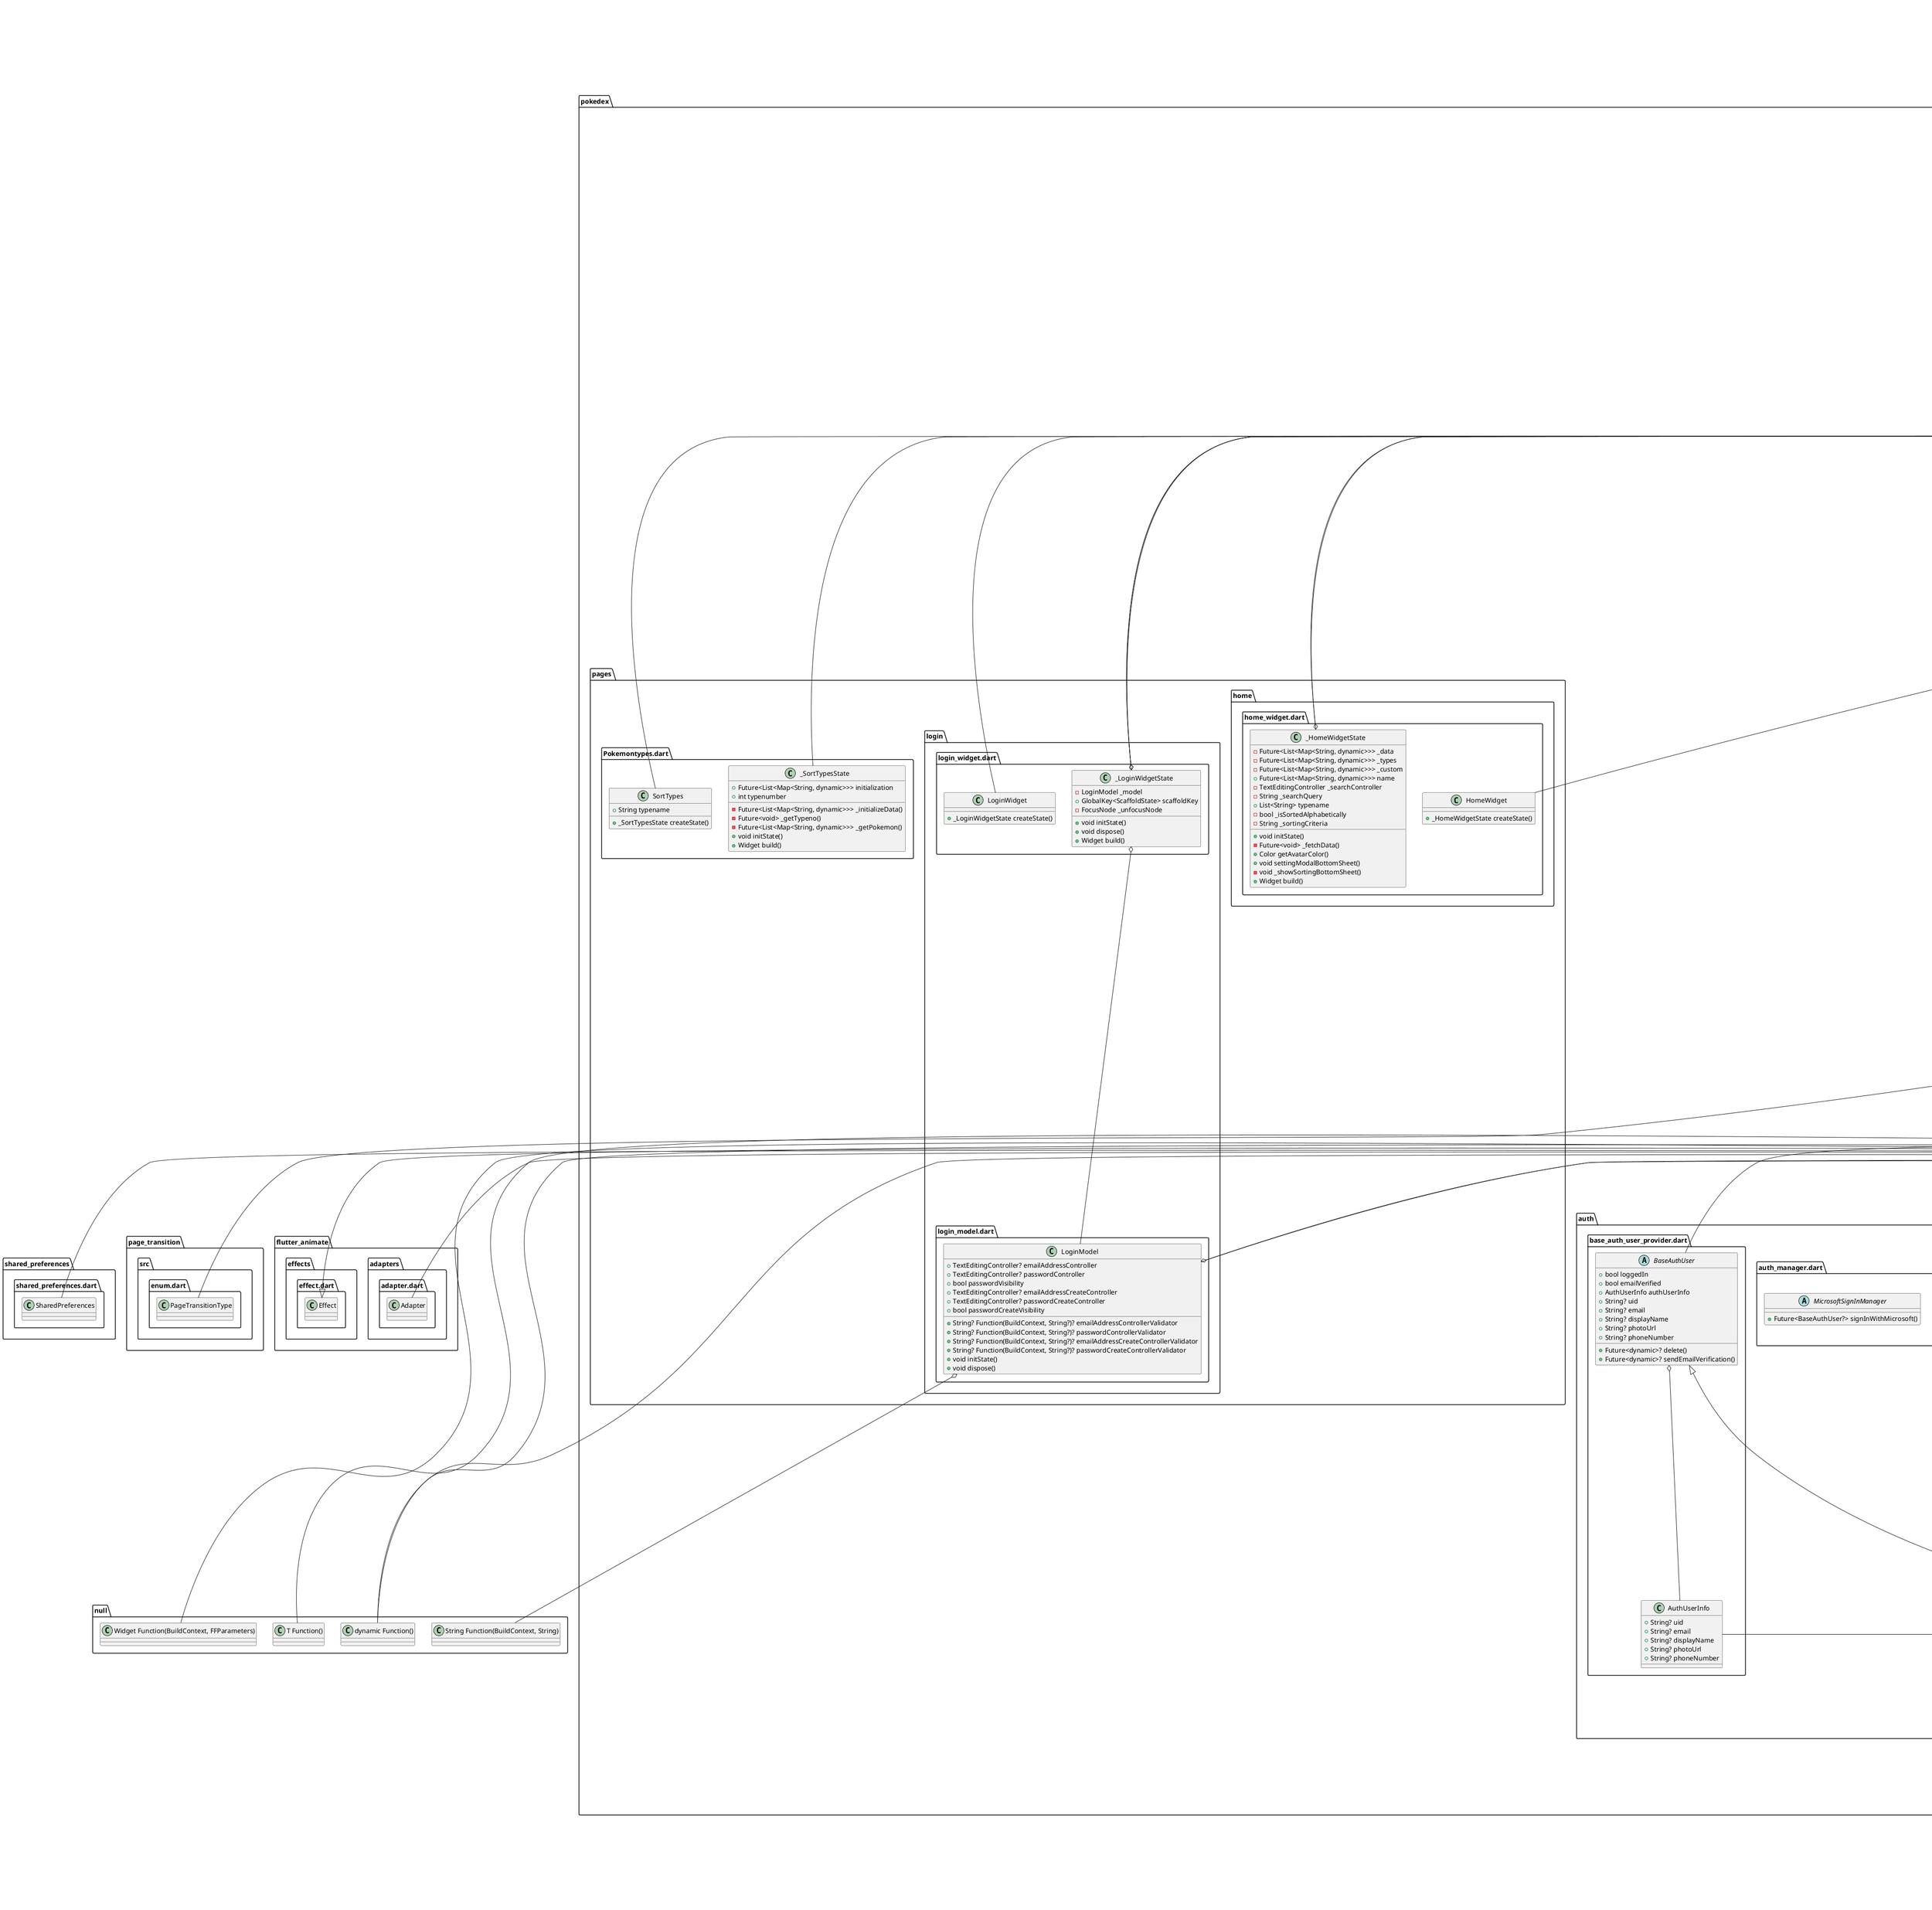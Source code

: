 @startuml
set namespaceSeparator ::

abstract class "pokedex::auth::auth_manager.dart::AuthManager" {
  +Future<dynamic> signOut()
  +Future<dynamic> deleteUser()
  +Future<dynamic> resetPassword()
  +Future<dynamic> sendEmailVerification()
}

abstract class "pokedex::auth::auth_manager.dart::EmailSignInManager" {    
  +Future<BaseAuthUser?> signInWithEmail()
  +Future<BaseAuthUser?> createAccountWithEmail()
}

abstract class "pokedex::auth::auth_manager.dart::AnonymousSignInManager" {
  +Future<BaseAuthUser?> signInAnonymously()
}

abstract class "pokedex::auth::auth_manager.dart::AppleSignInManager" {    
  +Future<BaseAuthUser?> signInWithApple()
}

abstract class "pokedex::auth::auth_manager.dart::GoogleSignInManager" {
  +Future<BaseAuthUser?> signInWithGoogle()
}

abstract class "pokedex::auth::auth_manager.dart::JwtSignInManager" {
  +Future<BaseAuthUser?> signInWithJwtToken()
}

abstract class "pokedex::auth::auth_manager.dart::PhoneSignInManager" {
  +Future<dynamic> beginPhoneAuth()
  +Future<dynamic> verifySmsCode()
}

abstract class "pokedex::auth::auth_manager.dart::FacebookSignInManager" {
  +Future<BaseAuthUser?> signInWithFacebook()
}

abstract class "pokedex::auth::auth_manager.dart::MicrosoftSignInManager" {
  +Future<BaseAuthUser?> signInWithMicrosoft()
}

class "pokedex::auth::base_auth_user_provider.dart::AuthUserInfo" {
  +String? uid
  +String? email
  +String? displayName
  +String? photoUrl
  +String? phoneNumber
}

abstract class "pokedex::auth::base_auth_user_provider.dart::BaseAuthUser" {
  +bool loggedIn
  +bool emailVerified
  +AuthUserInfo authUserInfo
  +String? uid
  +String? email
  +String? displayName
  +String? photoUrl
  +String? phoneNumber
  +Future<dynamic>? delete()
  +Future<dynamic>? sendEmailVerification()
}

"pokedex::auth::base_auth_user_provider.dart::BaseAuthUser" o-- "pokedex::auth::base_auth_user_provider.dart::AuthUserInfo"

class "pokedex::auth::firebase_auth::firebase_auth_manager.dart::FirebaseAuthManager" {
  -String? _phoneAuthVerificationCode
  -ConfirmationResult? _webPhoneAuthConfirmationResult
  +Future<dynamic> signOut()
  +Future<dynamic> deleteUser()
  +Future<dynamic> resetPassword()
  +Future<BaseAuthUser?> signInWithEmail()
  +Future<BaseAuthUser?> createAccountWithEmail()
  +Future<BaseAuthUser?> signInAnonymously()
  +Future<BaseAuthUser?> signInWithApple()
  +Future<BaseAuthUser?> signInWithGoogle()
  +Future<BaseAuthUser?> signInWithJwtToken()
  +Future<dynamic> beginPhoneAuth()
  +Future<dynamic> verifySmsCode()
  -Future<BaseAuthUser?> _signInOrCreateAccount()
}

"pokedex::auth::firebase_auth::firebase_auth_manager.dart::FirebaseAuthManager" o-- "firebase_auth::firebase_auth.dart::ConfirmationResult"
"pokedex::auth::auth_manager.dart::AuthManager" <|-- "pokedex::auth::firebase_auth::firebase_auth_manager.dart::FirebaseAuthManager"
"pokedex::auth::auth_manager.dart::EmailSignInManager" <|-- "pokedex::auth::firebase_auth::firebase_auth_manager.dart::FirebaseAuthManager"
"pokedex::auth::auth_manager.dart::AnonymousSignInManager" <|-- "pokedex::auth::firebase_auth::firebase_auth_manager.dart::FirebaseAuthManager"
"pokedex::auth::auth_manager.dart::AppleSignInManager" <|-- "pokedex::auth::firebase_auth::firebase_auth_manager.dart::FirebaseAuthManager"
"pokedex::auth::auth_manager.dart::GoogleSignInManager" <|-- "pokedex::auth::firebase_auth::firebase_auth_manager.dart::FirebaseAuthManager"
"pokedex::auth::auth_manager.dart::JwtSignInManager" <|-- "pokedex::auth::firebase_auth::firebase_auth_manager.dart::FirebaseAuthManager"
"pokedex::auth::auth_manager.dart::PhoneSignInManager" <|-- "pokedex::auth::firebase_auth::firebase_auth_manager.dart::FirebaseAuthManager"

class "pokedex::auth::firebase_auth::firebase_user_provider.dart::PokedexFirebaseUser" {
  +User? user
  +bool loggedIn
  +AuthUserInfo authUserInfo
  +bool emailVerified
  +Future<dynamic>? delete()
  +Future<dynamic>? sendEmailVerification()
  {static} +BaseAuthUser fromUserCredential()
  {static} +BaseAuthUser fromFirebaseUser()
}

"pokedex::auth::firebase_auth::firebase_user_provider.dart::PokedexFirebaseUser" o-- "firebase_auth::firebase_auth.dart::User"
"pokedex::auth::firebase_auth::firebase_user_provider.dart::PokedexFirebaseUser" o-- "pokedex::auth::base_auth_user_provider.dart::AuthUserInfo"
"pokedex::auth::base_auth_user_provider.dart::BaseAuthUser" <|-- "pokedex::auth::firebase_auth::firebase_user_provider.dart::PokedexFirebaseUser"

class "pokedex::backend::backend.dart::FFFirestorePage" {
  +List<T> data
  +Stream<List<T>>? dataStream
  +QueryDocumentSnapshot<Object?>? nextPageMarker
}

"pokedex::backend::backend.dart::FFFirestorePage" o-- "dart::async::Stream<List<T>>"
"pokedex::backend::backend.dart::FFFirestorePage" o-- "cloud_firestore::cloud_firestore.dart::QueryDocumentSnapshot<Object>"

abstract class "pokedex::backend::schema::pokedex_record.dart::PokedexRecord" {
  {static} +Serializer<PokedexRecord> serializer
  +String? email
  +String? displayName
  +String? photoUrl
  +String? uid
  +DateTime? createdTime
  +String? phoneNumber
  +DateTime? editedTime
  +String? bio
  +String? userName
  +DocumentReference<Object?>? ffRef
  +DocumentReference<Object?> reference
  {static} +CollectionReference<Object?> collection
  {static} -void _initializeBuilder()
  {static} +Stream<PokedexRecord> getDocument()
  {static} +Future<PokedexRecord> getDocumentOnce()
  {static} +PokedexRecord getDocumentFromData()
}

"pokedex::backend::schema::pokedex_record.dart::PokedexRecord" o-- "built_value::serializer.dart::Serializer<PokedexRecord>"
"pokedex::backend::schema::pokedex_record.dart::PokedexRecord" o-- "cloud_firestore::cloud_firestore.dart::DocumentReference<Object>"
"pokedex::backend::schema::pokedex_record.dart::PokedexRecord" o-- "cloud_firestore::cloud_firestore.dart::CollectionReference<Object>"
"built_value::built_value.dart::Built" <|-- "pokedex::backend::schema::pokedex_record.dart::PokedexRecord"

class "pokedex::backend::schema::pokedex_record.dart::_$PokedexRecordSerializer" {
  +Iterable<Type> types
  +String wireName
  +Iterable<Object?> serialize()
  +PokedexRecord deserialize()
}

"built_value::serializer.dart::StructuredSerializer" <|-- "pokedex::backend::schema::pokedex_record.dart::_$PokedexRecordSerializer"

class "pokedex::backend::schema::pokedex_record.dart::_$PokedexRecord" {
  +String? email
  +String? displayName
  +String? photoUrl
  +String? uid
  +DateTime? createdTime
  +String? phoneNumber
  +DateTime? editedTime
  +String? bio
  +String? userName
  +DocumentReference<Object?>? ffRef
  +int hashCode
  +PokedexRecord rebuild()
  +PokedexRecordBuilder toBuilder()
  +bool ==()
  +String toString()
}

"pokedex::backend::schema::pokedex_record.dart::_$PokedexRecord" o-- "cloud_firestore::cloud_firestore.dart::DocumentReference<Object>"
"pokedex::backend::schema::pokedex_record.dart::PokedexRecord" <|-- "pokedex::backend::schema::pokedex_record.dart::_$PokedexRecord"

class "pokedex::backend::schema::pokedex_record.dart::PokedexRecordBuilder" {
  -_$PokedexRecord? _$v
  -String? _email
  -String? _displayName
  -String? _photoUrl
  -String? _uid
  -DateTime? _createdTime
  -String? _phoneNumber
  -DateTime? _editedTime
  -String? _bio
  -String? _userName
  -DocumentReference<Object?>? _ffRef
  +String? email
  +String? displayName
  +String? photoUrl
  +String? uid
  +DateTime? createdTime
  +String? phoneNumber
  +DateTime? editedTime
  +String? bio
  +String? userName
  +DocumentReference<Object?>? ffRef
  -PokedexRecordBuilder _$this
  +void replace()
  +void update()
  +PokedexRecord build()
  -_$PokedexRecord _build()
}

"pokedex::backend::schema::pokedex_record.dart::PokedexRecordBuilder" o-- "pokedex::backend::schema::pokedex_record.dart::_$PokedexRecord"
"pokedex::backend::schema::pokedex_record.dart::PokedexRecordBuilder" o-- "cloud_firestore::cloud_firestore.dart::DocumentReference<Object>"
"pokedex::backend::schema::pokedex_record.dart::PokedexRecordBuilder" o-- "pokedex::backend::schema::pokedex_record.dart::PokedexRecordBuilder"
"built_value::built_value.dart::Builder" <|-- "pokedex::backend::schema::pokedex_record.dart::PokedexRecordBuilder"

class "pokedex::backend::schema::serializers.dart::DocumentReferenceSerializer" {
  +bool structured
  +Iterable<Type> types
  +String wireName
  +Object serialize()
  +DocumentReference<Object?> deserialize()
}

"built_value::serializer.dart::PrimitiveSerializer" <|-- "pokedex::backend::schema::serializers.dart::DocumentReferenceSerializer"

class "pokedex::backend::schema::serializers.dart::DateTimeSerializer" {
  +Iterable<Type> types
  +String wireName
  +Object serialize()
  +DateTime deserialize()
}

"built_value::serializer.dart::PrimitiveSerializer" <|-- "pokedex::backend::schema::serializers.dart::DateTimeSerializer"

class "pokedex::backend::schema::serializers.dart::LatLngSerializer" {
  +bool structured
  +Iterable<Type> types
  +String wireName
  +Object serialize()
  +LatLng deserialize()
}

"built_value::serializer.dart::PrimitiveSerializer" <|-- "pokedex::backend::schema::serializers.dart::LatLngSerializer"

class "pokedex::backend::schema::serializers.dart::FirestoreUtilData" {
  +Map<String, dynamic> fieldValues
  +bool clearUnsetFields
  +bool create
  +bool delete
  {static} +String name
}

class "pokedex::backend::schema::serializers.dart::FirestoreUtilDataSerializer" {
  +bool structured
  +Iterable<Type> types
  +String wireName
  +Object serialize()
  +FirestoreUtilData deserialize()
}

"built_value::serializer.dart::PrimitiveSerializer" <|-- "pokedex::backend::schema::serializers.dart::FirestoreUtilDataSerializer"

class "pokedex::backend::schema::serializers.dart::ColorSerializer" {
  +Iterable<Type> types
  +String wireName
  +Object serialize()
  +Color deserialize()
}

"built_value::serializer.dart::PrimitiveSerializer" <|-- "pokedex::backend::schema::serializers.dart::ColorSerializer"

class "pokedex::flutter_flow::flutter_flow_animations.dart::AnimationInfo" {
  +AnimationTrigger trigger
  +List<Effect<dynamic>> effects
  +bool applyInitialState
  +bool loop
  +bool reverse
  +Adapter adapter
  +AnimationController controller
}

"pokedex::flutter_flow::flutter_flow_animations.dart::AnimationInfo" o-- "pokedex::flutter_flow::flutter_flow_animations.dart::AnimationTrigger"
"pokedex::flutter_flow::flutter_flow_animations.dart::AnimationInfo" o-- "flutter_animate::adapters::adapter.dart::Adapter"
"pokedex::flutter_flow::flutter_flow_animations.dart::AnimationInfo" o-- "flutter::src::animation::animation_controller.dart::AnimationController"

class "pokedex::flutter_flow::flutter_flow_animations.dart::TiltEffect" {
  +Widget build()
}

"flutter_animate::effects::effect.dart::Effect" <|-- "pokedex::flutter_flow::flutter_flow_animations.dart::TiltEffect"

class "pokedex::flutter_flow::flutter_flow_animations.dart::AnimationTrigger" {
  +int index
  {static} +List<AnimationTrigger> values
  {static} +AnimationTrigger onPageLoad
  {static} +AnimationTrigger onActionTrigger
}

"pokedex::flutter_flow::flutter_flow_animations.dart::AnimationTrigger" o-- "pokedex::flutter_flow::flutter_flow_animations.dart::AnimationTrigger"
"dart::core::Enum" <|-- "pokedex::flutter_flow::flutter_flow_animations.dart::AnimationTrigger"

class "pokedex::flutter_flow::flutter_flow_icon_button.dart::FlutterFlowIconButton" {
  +Widget icon
  +double? borderRadius
  +double? buttonSize
  +Color? fillColor
  +Color? disabledColor
  +Color? disabledIconColor
  +Color? hoverColor
  +Color? hoverIconColor
  +Color? borderColor
  +double? borderWidth
  +bool showLoadingIndicator
  +dynamic Function()? onPressed
  +State<FlutterFlowIconButton> createState()
}

"pokedex::flutter_flow::flutter_flow_icon_button.dart::FlutterFlowIconButton" o-- "flutter::src::widgets::framework.dart::Widget"
"pokedex::flutter_flow::flutter_flow_icon_button.dart::FlutterFlowIconButton" o-- "dart::ui::Color"
"pokedex::flutter_flow::flutter_flow_icon_button.dart::FlutterFlowIconButton" o-- "null::dynamic Function()"
"flutter::src::widgets::framework.dart::StatefulWidget" <|-- "pokedex::flutter_flow::flutter_flow_icon_button.dart::FlutterFlowIconButton"

class "pokedex::flutter_flow::flutter_flow_icon_button.dart::_FlutterFlowIconButtonState" {
  +bool loading
  +double? iconSize
  +Color? iconColor
  +Widget effectiveIcon
  +void initState()
  +void didUpdateWidget()
  -void _updateIcon()
  +Widget build()
}

"pokedex::flutter_flow::flutter_flow_icon_button.dart::_FlutterFlowIconButtonState" o-- "dart::ui::Color"
"pokedex::flutter_flow::flutter_flow_icon_button.dart::_FlutterFlowIconButtonState" o-- "flutter::src::widgets::framework.dart::Widget"
"flutter::src::widgets::framework.dart::State" <|-- "pokedex::flutter_flow::flutter_flow_icon_button.dart::_FlutterFlowIconButtonState"

abstract class "pokedex::flutter_flow::flutter_flow_model.dart::FlutterFlowModel" {
  -bool _isInitialized
  +bool disposeOnWidgetDisposal
  +bool updateOnChange
  -void Function() _updateCallback
  +void initState()
  -void _init()
  +void dispose()
  +void maybeDispose()
  +void onUpdate()
  +FlutterFlowModel setOnUpdate()
  +void updatePage()
}

"pokedex::flutter_flow::flutter_flow_model.dart::FlutterFlowModel" o-- "dart::ui::void Function()"

class "pokedex::flutter_flow::flutter_flow_model.dart::FlutterFlowDynamicModels" {
  +T Function() defaultBuilder
  -Map<String, T> _childrenModels
  -Map<String, int> _childrenIndexes
  -Set<String>? _activeKeys
  +T getModel()
  +List<S> getValues()
  +S? getValueAtIndex()
  +S? getValueForKey()
  +void dispose()
  -void _updateActiveKeys()
}

"pokedex::flutter_flow::flutter_flow_model.dart::FlutterFlowDynamicModels" o-- "null::T Function()"

abstract class "pokedex::flutter_flow::flutter_flow_theme.dart::FlutterFlowTheme" {
  +Color primary
  +Color secondary
  +Color tertiary
  +Color alternate
  +Color primaryText
  +Color secondaryText
  +Color primaryBackground
  +Color secondaryBackground
  +Color accent1
  +Color accent2
  +Color accent3
  +Color accent4
  +Color success
  +Color warning
  +Color error
  +Color info
  +Color primaryBtnText
  +Color lineColor
  {static} +ThemeMode themeMode
  +Color primaryColor
  +Color secondaryColor
  +Color tertiaryColor
  +String title1Family
  +TextStyle title1
  +String title2Family
  +TextStyle title2
  +String title3Family
  +TextStyle title3
  +String subtitle1Family
  +TextStyle subtitle1
  +String subtitle2Family
  +TextStyle subtitle2
  +String bodyText1Family
  +TextStyle bodyText1
  +String bodyText2Family
  +TextStyle bodyText2
  +String displayLargeFamily
  +TextStyle displayLarge
  +String displayMediumFamily
  +TextStyle displayMedium
  +String displaySmallFamily
  +TextStyle displaySmall
  +String headlineLargeFamily
  +TextStyle headlineLarge
  +String headlineMediumFamily
  +TextStyle headlineMedium
  +String headlineSmallFamily
  +TextStyle headlineSmall
  +String titleLargeFamily
  +TextStyle titleLarge
  +String titleMediumFamily
  +TextStyle titleMedium
  +String titleSmallFamily
  +TextStyle titleSmall
  +String labelLargeFamily
  +TextStyle labelLarge
  +String labelMediumFamily
  +TextStyle labelMedium
  +String labelSmallFamily
  +TextStyle labelSmall
  +String bodyLargeFamily
  +TextStyle bodyLarge
  +String bodyMediumFamily
  +TextStyle bodyMedium
  +String bodySmallFamily
  +TextStyle bodySmall
  +Typography typography
  {static} +Future<dynamic> initialize()
  {static} +void saveThemeMode()
  {static} +FlutterFlowTheme of()
}

"pokedex::flutter_flow::flutter_flow_theme.dart::FlutterFlowTheme" o-- "dart::ui::Color"
"pokedex::flutter_flow::flutter_flow_theme.dart::FlutterFlowTheme" o-- "flutter::src::material::app.dart::ThemeMode"
"pokedex::flutter_flow::flutter_flow_theme.dart::FlutterFlowTheme" o-- "flutter::src::painting::text_style.dart::TextStyle"
"pokedex::flutter_flow::flutter_flow_theme.dart::FlutterFlowTheme" o-- "pokedex::flutter_flow::flutter_flow_theme.dart::Typography"

class "pokedex::flutter_flow::flutter_flow_theme.dart::LightModeTheme" {
  +Color primary
  +Color secondary
  +Color tertiary
  +Color alternate
  +Color primaryText
  +Color secondaryText
  +Color primaryBackground
  +Color secondaryBackground
  +Color accent1
  +Color accent2
  +Color accent3
  +Color accent4
  +Color success
  +Color warning
  +Color error
  +Color info
  +Color primaryBtnText
  +Color lineColor
  +Color primaryColor
  +Color secondaryColor
  +Color tertiaryColor
}

"pokedex::flutter_flow::flutter_flow_theme.dart::LightModeTheme" o-- "dart::ui::Color"
"pokedex::flutter_flow::flutter_flow_theme.dart::FlutterFlowTheme" <|-- "pokedex::flutter_flow::flutter_flow_theme.dart::LightModeTheme"

abstract class "pokedex::flutter_flow::flutter_flow_theme.dart::Typography" {
  +String displayLargeFamily
  +TextStyle displayLarge
  +String displayMediumFamily
  +TextStyle displayMedium
  +String displaySmallFamily
  +TextStyle displaySmall
  +String headlineLargeFamily
  +TextStyle headlineLarge
  +String headlineMediumFamily
  +TextStyle headlineMedium
  +String headlineSmallFamily
  +TextStyle headlineSmall
  +String titleLargeFamily
  +TextStyle titleLarge
  +String titleMediumFamily
  +TextStyle titleMedium
  +String titleSmallFamily
  +TextStyle titleSmall
  +String labelLargeFamily
  +TextStyle labelLarge
  +String labelMediumFamily
  +TextStyle labelMedium
  +String labelSmallFamily
  +TextStyle labelSmall
  +String bodyLargeFamily
  +TextStyle bodyLarge
  +String bodyMediumFamily
  +TextStyle bodyMedium
  +String bodySmallFamily
  +TextStyle bodySmall
}

"pokedex::flutter_flow::flutter_flow_theme.dart::Typography" o-- "flutter::src::painting::text_style.dart::TextStyle"

class "pokedex::flutter_flow::flutter_flow_theme.dart::ThemeTypography" {
  +FlutterFlowTheme theme
  +String displayLargeFamily
  +TextStyle displayLarge
  +String displayMediumFamily
  +TextStyle displayMedium
  +String displaySmallFamily
  +TextStyle displaySmall
  +String headlineLargeFamily
  +TextStyle headlineLarge
  +String headlineMediumFamily
  +TextStyle headlineMedium
  +String headlineSmallFamily
  +TextStyle headlineSmall
  +String titleLargeFamily
  +TextStyle titleLarge
  +String titleMediumFamily
  +TextStyle titleMedium
  +String titleSmallFamily
  +TextStyle titleSmall
  +String labelLargeFamily
  +TextStyle labelLarge
  +String labelMediumFamily
  +TextStyle labelMedium
  +String labelSmallFamily
  +TextStyle labelSmall
  +String bodyLargeFamily
  +TextStyle bodyLarge
  +String bodyMediumFamily
  +TextStyle bodyMedium
  +String bodySmallFamily
  +TextStyle bodySmall
}

"pokedex::flutter_flow::flutter_flow_theme.dart::ThemeTypography" o-- "pokedex::flutter_flow::flutter_flow_theme.dart::FlutterFlowTheme"
"pokedex::flutter_flow::flutter_flow_theme.dart::ThemeTypography" o-- "flutter::src::painting::text_style.dart::TextStyle"
"pokedex::flutter_flow::flutter_flow_theme.dart::Typography" <|-- "pokedex::flutter_flow::flutter_flow_theme.dart::ThemeTypography"

class "pokedex::flutter_flow::flutter_flow_theme.dart::DarkModeTheme" {
  +Color primary
  +Color secondary
  +Color tertiary
  +Color alternate
  +Color primaryText
  +Color secondaryText
  +Color primaryBackground
  +Color secondaryBackground
  +Color accent1
  +Color accent2
  +Color accent3
  +Color accent4
  +Color success
  +Color warning
  +Color error
  +Color info
  +Color primaryBtnText
  +Color lineColor
  +Color primaryColor
  +Color secondaryColor
  +Color tertiaryColor
}

"pokedex::flutter_flow::flutter_flow_theme.dart::DarkModeTheme" o-- "dart::ui::Color"
"pokedex::flutter_flow::flutter_flow_theme.dart::FlutterFlowTheme" <|-- "pokedex::flutter_flow::flutter_flow_theme.dart::DarkModeTheme"

class "pokedex::flutter_flow::flutter_flow_util.dart::FormatType" {
  +int index
  {static} +List<FormatType> values
  {static} +FormatType decimal
  {static} +FormatType percent
  {static} +FormatType scientific
  {static} +FormatType compact
  {static} +FormatType compactLong
  {static} +FormatType custom
}

"pokedex::flutter_flow::flutter_flow_util.dart::FormatType" o-- "pokedex::flutter_flow::flutter_flow_util.dart::FormatType"
"dart::core::Enum" <|-- "pokedex::flutter_flow::flutter_flow_util.dart::FormatType"

class "pokedex::flutter_flow::flutter_flow_util.dart::DecimalType" {
  +int index
  {static} +List<DecimalType> values
  {static} +DecimalType automatic
  {static} +DecimalType periodDecimal
  {static} +DecimalType commaDecimal
}

"pokedex::flutter_flow::flutter_flow_util.dart::DecimalType" o-- "pokedex::flutter_flow::flutter_flow_util.dart::DecimalType"
"dart::core::Enum" <|-- "pokedex::flutter_flow::flutter_flow_util.dart::DecimalType"

class "pokedex::flutter_flow::flutter_flow_widgets.dart::FFButtonOptions" {
  +TextStyle? textStyle
  +double? elevation
  +double? height
  +double? width
  +EdgeInsetsGeometry? padding
  +Color? color
  +Color? disabledColor
  +Color? disabledTextColor
  +Color? splashColor
  +double? iconSize
  +Color? iconColor
  +EdgeInsetsGeometry? iconPadding
  +BorderRadius? borderRadius
  +BorderSide? borderSide
  +Color? hoverColor
  +BorderSide? hoverBorderSide
  +Color? hoverTextColor
  +double? hoverElevation
}

"pokedex::flutter_flow::flutter_flow_widgets.dart::FFButtonOptions" o-- "flutter::src::painting::text_style.dart::TextStyle"
"pokedex::flutter_flow::flutter_flow_widgets.dart::FFButtonOptions" o-- "flutter::src::painting::edge_insets.dart::EdgeInsetsGeometry"
"pokedex::flutter_flow::flutter_flow_widgets.dart::FFButtonOptions" o-- "dart::ui::Color"
"pokedex::flutter_flow::flutter_flow_widgets.dart::FFButtonOptions" o-- "flutter::src::painting::border_radius.dart::BorderRadius"
"pokedex::flutter_flow::flutter_flow_widgets.dart::FFButtonOptions" o-- "flutter::src::painting::borders.dart::BorderSide"

class "pokedex::flutter_flow::flutter_flow_widgets.dart::FFButtonWidget" {
  +String text
  +Widget? icon
  +IconData? iconData
  +dynamic Function()? onPressed
  +FFButtonOptions options
  +bool showLoadingIndicator
  +State<FFButtonWidget> createState()
}

"pokedex::flutter_flow::flutter_flow_widgets.dart::FFButtonWidget" o-- "flutter::src::widgets::framework.dart::Widget"
"pokedex::flutter_flow::flutter_flow_widgets.dart::FFButtonWidget" o-- "flutter::src::widgets::icon_data.dart::IconData"
"pokedex::flutter_flow::flutter_flow_widgets.dart::FFButtonWidget" o-- "null::dynamic Function()"
"pokedex::flutter_flow::flutter_flow_widgets.dart::FFButtonWidget" o-- "pokedex::flutter_flow::flutter_flow_widgets.dart::FFButtonOptions"
"flutter::src::widgets::framework.dart::StatefulWidget" <|-- "pokedex::flutter_flow::flutter_flow_widgets.dart::FFButtonWidget"

class "pokedex::flutter_flow::flutter_flow_widgets.dart::_FFButtonWidgetState" {
  +bool loading
  +Widget build()
}

"flutter::src::widgets::framework.dart::State" <|-- "pokedex::flutter_flow::flutter_flow_widgets.dart::_FFButtonWidgetState"

class "pokedex::flutter_flow::form_field_controller.dart::FormFieldController" {
  +T? initialValue
  +void reset()
}

"flutter::src::foundation::change_notifier.dart::ValueNotifier" <|-- "pokedex::flutter_flow::form_field_controller.dart::FormFieldController"

class "pokedex::flutter_flow::internationalization.dart::FFLocalizations" {
  +Locale locale
  {static} -SharedPreferences _prefs
  {static} -Set<String> _languagesWithShortCode
  +String languageCode
  +String? languageShortCode
  +int languageIndex
  {static} +FFLocalizations of()
  {static} +List<String> languages()
  {static} +Future<dynamic> initialize()
  {static} +Future<dynamic> storeLocale()
  {static} +Locale? getStoredLocale()
  +String getText()
  +String getVariableText()
}

"pokedex::flutter_flow::internationalization.dart::FFLocalizations" o-- "dart::ui::Locale"
"pokedex::flutter_flow::internationalization.dart::FFLocalizations" o-- "shared_preferences::shared_preferences.dart::SharedPreferences"

class "pokedex::flutter_flow::internationalization.dart::FFLocalizationsDelegate" {
  +bool isSupported()
  +Future<FFLocalizations> load()
  +bool shouldReload()
}

"flutter::src::widgets::localizations.dart::LocalizationsDelegate" <|-- "pokedex::flutter_flow::internationalization.dart::FFLocalizationsDelegate"

class "pokedex::flutter_flow::keep_alive_wrapper.dart::KeepAliveWidgetWrapper" {
  +Widget Function(BuildContext) builder
  +State<KeepAliveWidgetWrapper> createState()
}

"pokedex::flutter_flow::keep_alive_wrapper.dart::KeepAliveWidgetWrapper" o-- "flutter::src::widgets::framework.dart::Widget Function(BuildContext)"
"flutter::src::widgets::framework.dart::StatefulWidget" <|-- "pokedex::flutter_flow::keep_alive_wrapper.dart::KeepAliveWidgetWrapper"

class "pokedex::flutter_flow::keep_alive_wrapper.dart::_KeepAliveWidgetWrapperState" {
  +bool wantKeepAlive
  +Widget build()
}

"flutter::src::widgets::framework.dart::State" <|-- "pokedex::flutter_flow::keep_alive_wrapper.dart::_KeepAliveWidgetWrapperState"
"flutter::src::widgets::automatic_keep_alive.dart::AutomaticKeepAliveClientMixin" <|-- "pokedex::flutter_flow::keep_alive_wrapper.dart::_KeepAliveWidgetWrapperState"

class "pokedex::flutter_flow::lat_lng.dart::LatLng" {
  +double latitude
  +double longitude
  +int hashCode
  +String toString()
  +String serialize()
  +bool ==()
}

class "pokedex::flutter_flow::nav::nav.dart::AppStateNotifier" {
  +BaseAuthUser? initialUser
  +BaseAuthUser? user
  +bool showSplashImage
  -String? _redirectLocation
  +bool notifyOnAuthChange
  +bool loading
  +bool loggedIn
  +bool initiallyLoggedIn
  +bool shouldRedirect
  +String getRedirectLocation()
  +bool hasRedirect()
  +void setRedirectLocationIfUnset()
  +void clearRedirectLocation()
  +void updateNotifyOnAuthChange()
  +void update()
  +void stopShowingSplashImage()
}

"pokedex::flutter_flow::nav::nav.dart::AppStateNotifier" o-- "pokedex::auth::base_auth_user_provider.dart::BaseAuthUser"
"flutter::src::foundation::change_notifier.dart::ChangeNotifier" <|-- "pokedex::flutter_flow::nav::nav.dart::AppStateNotifier"

class "pokedex::flutter_flow::nav::nav.dart::FFParameters" {
  +GoRouterState state
  +Map<String, Future<dynamic> Function(String)> asyncParams
  +Map<String, dynamic> futureParamValues
  +bool isEmpty
  +bool hasFutures
  +bool isAsyncParam()
  +Future<bool> completeFutures()
  +dynamic getParam()
}

"pokedex::flutter_flow::nav::nav.dart::FFParameters" o-- "go_router::src::go_router_state.dart::GoRouterState"

class "pokedex::flutter_flow::nav::nav.dart::FFRoute" {
  +String name
  +String path
  +bool requireAuth
  +Map<String, Future<dynamic> Function(String)> asyncParams
  +Widget Function(BuildContext, FFParameters) builder
  +List<GoRoute> routes
  +GoRoute toRoute()
}

"pokedex::flutter_flow::nav::nav.dart::FFRoute" o-- "null::Widget Function(BuildContext, FFParameters)"

class "pokedex::flutter_flow::nav::nav.dart::TransitionInfo" {
  +bool hasTransition
  +PageTransitionType transitionType
  +Duration duration
  +Alignment? alignment
  {static} +TransitionInfo appDefault()
}

"pokedex::flutter_flow::nav::nav.dart::TransitionInfo" o-- "page_transition::src::enum.dart::PageTransitionType"
"pokedex::flutter_flow::nav::nav.dart::TransitionInfo" o-- "flutter::src::painting::alignment.dart::Alignment"

class "pokedex::flutter_flow::nav::serialization_util.dart::ParamType" {
  +int index
  {static} +List<ParamType> values
  {static} +ParamType int
  {static} +ParamType double
  {static} +ParamType String
  {static} +ParamType bool
  {static} +ParamType DateTime
  {static} +ParamType DateTimeRange
  {static} +ParamType LatLng
  {static} +ParamType Color
  {static} +ParamType FFPlace
  {static} +ParamType FFUploadedFile
  {static} +ParamType JSON
  {static} +ParamType Document
  {static} +ParamType DocumentReference
}

"pokedex::flutter_flow::nav::serialization_util.dart::ParamType" o-- "pokedex::flutter_flow::nav::serialization_util.dart::ParamType"
"dart::core::Enum" <|-- "pokedex::flutter_flow::nav::serialization_util.dart::ParamType"

class "pokedex::flutter_flow::place.dart::FFPlace" {
  +LatLng latLng
  +String name
  +String address
  +String city
  +String state
  +String country
  +String zipCode
  +int hashCode
  +String toString()
  +bool ==()
}

"pokedex::flutter_flow::place.dart::FFPlace" o-- "pokedex::flutter_flow::lat_lng.dart::LatLng"

class "pokedex::flutter_flow::uploaded_file.dart::FFUploadedFile" {
  +String? name
  +Uint8List? bytes
  +double? height
  +double? width
  +int hashCode
  +String toString()
  +String serialize()
  {static} +FFUploadedFile deserialize()
  +bool ==()
}

"pokedex::flutter_flow::uploaded_file.dart::FFUploadedFile" o-- "dart::typed_data::Uint8List"

class "pokedex::main.dart::MyApp" {
  +State<MyApp> createState()
  {static} +_MyAppState of()
}

"flutter::src::widgets::framework.dart::StatefulWidget" <|-- "pokedex::main.dart::MyApp"

class "pokedex::main.dart::_MyAppState" {
  -Locale? _locale
  -ThemeMode _themeMode
  +Stream<BaseAuthUser> userStream
  -AppStateNotifier _appStateNotifier
  -GoRouter _router
  +void initState()
  +void setLocale()
  +void setThemeMode()
  +Widget build()
}

"pokedex::main.dart::_MyAppState" o-- "dart::ui::Locale"
"pokedex::main.dart::_MyAppState" o-- "flutter::src::material::app.dart::ThemeMode"
"pokedex::main.dart::_MyAppState" o-- "dart::async::Stream<BaseAuthUser>"
"pokedex::main.dart::_MyAppState" o-- "pokedex::flutter_flow::nav::nav.dart::AppStateNotifier"
"pokedex::main.dart::_MyAppState" o-- "go_router::src::go_router.dart::GoRouter"
"flutter::src::widgets::framework.dart::State" <|-- "pokedex::main.dart::_MyAppState"

class "pokedex::models::database_helper.dart::DatabaseHelper" {
  {static} -String _dbName
  {static} -int _dbVersion
  -String _tableName
  {static} +DatabaseHelper instance
  {static} -Database? _database
  +Future<Database> database
  -Future<Database> _initDatabase()
  -Future<void> _copyDbFromAssets()
  -Future<void> _onCreate()
  +Future<List<Map<String, dynamic>>> fetchData()
  +Future<List<Map<String, dynamic>>> customQuery()
  +Future<List<Map<String, dynamic>>> customQueryWithArgs()
  +Future<List<Map<String, dynamic>>> customQuerywithlistparameters()
}

"pokedex::models::database_helper.dart::DatabaseHelper" o-- "pokedex::models::database_helper.dart::DatabaseHelper"
"pokedex::models::database_helper.dart::DatabaseHelper" o-- "sqflite_common::sqlite_api.dart::Database"

class "pokedex::models::myPokemonCardUI.dart::MyPokemonCard" {
  +String name
  +String id
  +String imageUrl
  +int type
  +int type2
  +State<MyPokemonCard> createState()
}

"flutter::src::widgets::framework.dart::StatefulWidget" <|-- "pokedex::models::myPokemonCardUI.dart::MyPokemonCard"

class "pokedex::models::myPokemonCardUI.dart::_MyPokemonCardState" {
  +Future<String> typeName
  +String h
  +Future<String> type2Name
  +void initState()
  -Future<String> _getType()
  -Future<String> _getsecondType()
  +Color getAvatarColor()
  +Widget build()
}

"flutter::src::widgets::framework.dart::State" <|-- "pokedex::models::myPokemonCardUI.dart::_MyPokemonCardState"

class "pokedex::pages::home::home_widget.dart::HomeWidget" {
  +_HomeWidgetState createState()
}

"flutter::src::widgets::framework.dart::StatefulWidget" <|-- "pokedex::pages::home::home_widget.dart::HomeWidget"

class "pokedex::pages::home::home_widget.dart::_HomeWidgetState" {
  -Future<List<Map<String, dynamic>>> _data
  -Future<List<Map<String, dynamic>>> _types
  -Future<List<Map<String, dynamic>>> _custom
  +Future<List<Map<String, dynamic>>> name
  -TextEditingController _searchController
  -String _searchQuery
  +List<String> typename
  -bool _isSortedAlphabetically
  -String _sortingCriteria
  +void initState()
  -Future<void> _fetchData()
  +Color getAvatarColor()
  +void settingModalBottomSheet()
  -void _showSortingBottomSheet()
  +Widget build()
}

"pokedex::pages::home::home_widget.dart::_HomeWidgetState" o-- "flutter::src::widgets::editable_text.dart::TextEditingController"
"flutter::src::widgets::framework.dart::State" <|-- "pokedex::pages::home::home_widget.dart::_HomeWidgetState"

class "pokedex::pages::login::login_model.dart::LoginModel" {
  +TextEditingController? emailAddressController
  +String? Function(BuildContext, String?)? emailAddressControllerValidator
  +TextEditingController? passwordController
  +bool passwordVisibility
  +String? Function(BuildContext, String?)? passwordControllerValidator
  +TextEditingController? emailAddressCreateController
  +String? Function(BuildContext, String?)? emailAddressCreateControllerValidator
  +TextEditingController? passwordCreateController
  +bool passwordCreateVisibility
  +String? Function(BuildContext, String?)? passwordCreateControllerValidator
  +void initState()
  +void dispose()
}

"pokedex::pages::login::login_model.dart::LoginModel" o-- "flutter::src::widgets::editable_text.dart::TextEditingController"
"pokedex::pages::login::login_model.dart::LoginModel" o-- "null::String Function(BuildContext, String)"
"pokedex::flutter_flow::flutter_flow_model.dart::FlutterFlowModel" <|-- "pokedex::pages::login::login_model.dart::LoginModel"

class "pokedex::pages::login::login_widget.dart::LoginWidget" {
  +_LoginWidgetState createState()
}

"flutter::src::widgets::framework.dart::StatefulWidget" <|-- "pokedex::pages::login::login_widget.dart::LoginWidget"

class "pokedex::pages::login::login_widget.dart::_LoginWidgetState" {
  -LoginModel _model
  +GlobalKey<ScaffoldState> scaffoldKey
  -FocusNode _unfocusNode
  +void initState()
  +void dispose()
  +Widget build()
}

"pokedex::pages::login::login_widget.dart::_LoginWidgetState" o-- "pokedex::pages::login::login_model.dart::LoginModel"
"pokedex::pages::login::login_widget.dart::_LoginWidgetState" o-- "flutter::src::widgets::framework.dart::GlobalKey<ScaffoldState>"
"pokedex::pages::login::login_widget.dart::_LoginWidgetState" o-- "flutter::src::widgets::focus_manager.dart::FocusNode"
"flutter::src::widgets::framework.dart::State" <|-- "pokedex::pages::login::login_widget.dart::_LoginWidgetState"

class "pokedex::pages::Pokemontypes.dart::SortTypes" {
  +String typename
  +_SortTypesState createState()
}

"flutter::src::widgets::framework.dart::StatefulWidget" <|-- "pokedex::pages::Pokemontypes.dart::SortTypes"

class "pokedex::pages::Pokemontypes.dart::_SortTypesState" {
  +Future<List<Map<String, dynamic>>> initialization
  +int typenumber
  -Future<List<Map<String, dynamic>>> _initializeData()
  -Future<void> _getTypeno()
  -Future<List<Map<String, dynamic>>> _getPokemon()
  +void initState()
  +Widget build()
}

"flutter::src::widgets::framework.dart::State" <|-- "pokedex::pages::Pokemontypes.dart::_SortTypesState"


@enduml